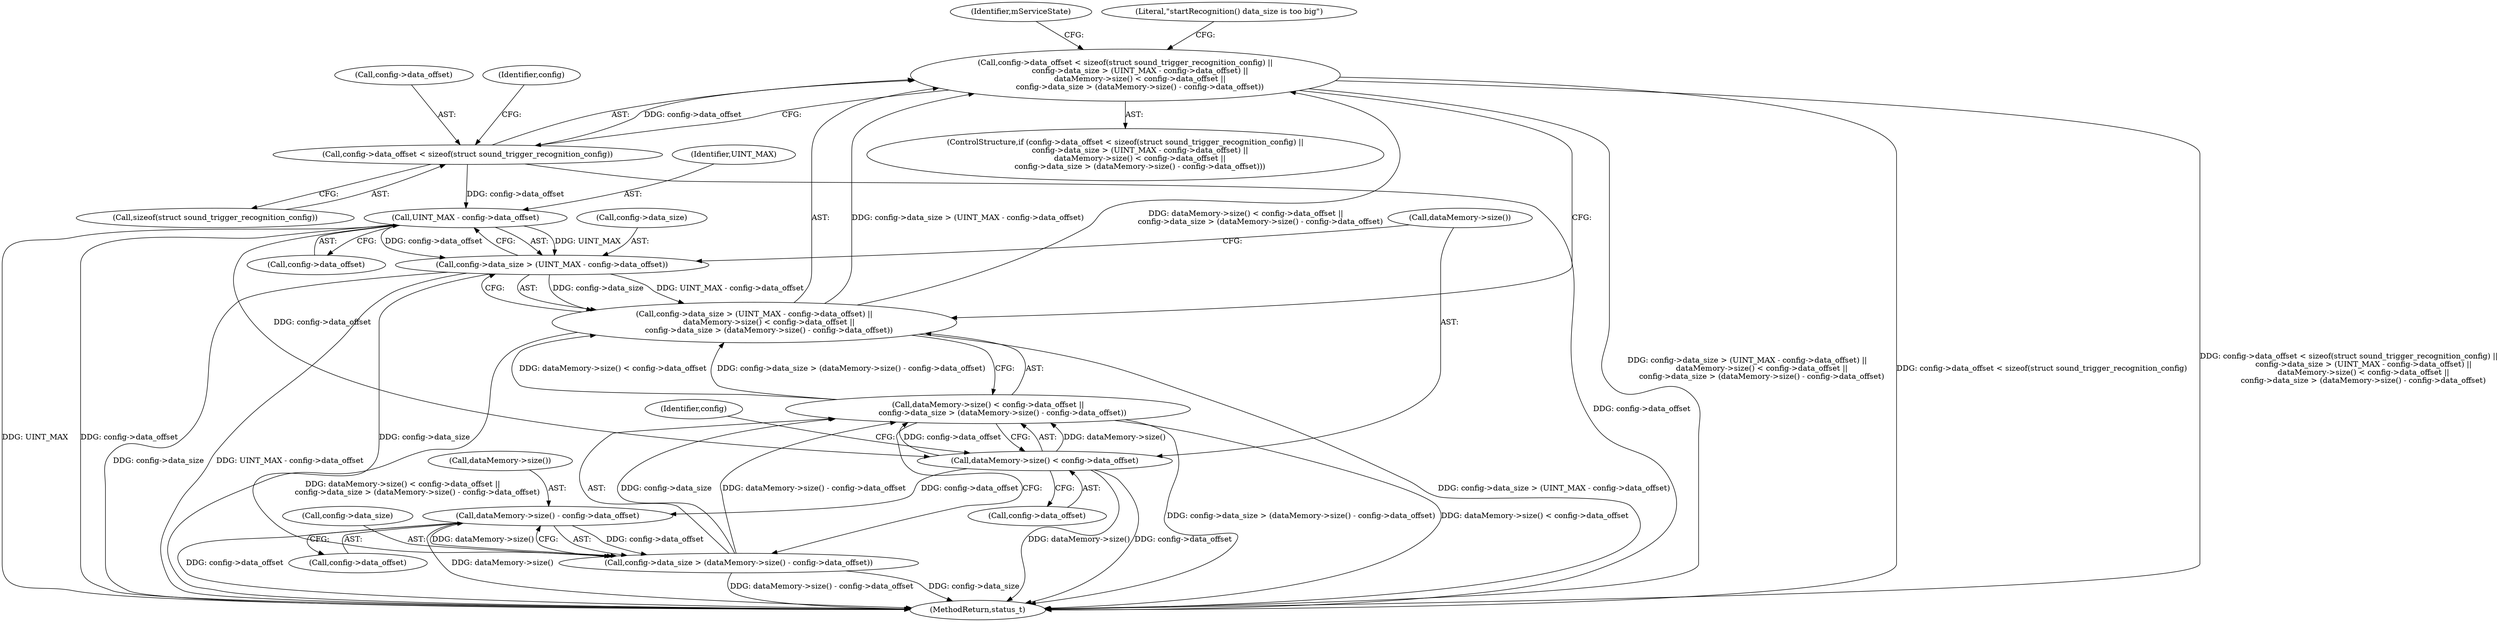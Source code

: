 digraph "0_Android_035cb12f392860113dce96116a5150e2fde6f0cc_0@API" {
"1000133" [label="(Call,config->data_offset < sizeof(struct sound_trigger_recognition_config) ||\n            config->data_size > (UINT_MAX - config->data_offset) ||\n            dataMemory->size() < config->data_offset ||\n            config->data_size > (dataMemory->size() - config->data_offset))"];
"1000134" [label="(Call,config->data_offset < sizeof(struct sound_trigger_recognition_config))"];
"1000140" [label="(Call,config->data_size > (UINT_MAX - config->data_offset) ||\n            dataMemory->size() < config->data_offset ||\n            config->data_size > (dataMemory->size() - config->data_offset))"];
"1000141" [label="(Call,config->data_size > (UINT_MAX - config->data_offset))"];
"1000145" [label="(Call,UINT_MAX - config->data_offset)"];
"1000150" [label="(Call,dataMemory->size() < config->data_offset ||\n            config->data_size > (dataMemory->size() - config->data_offset))"];
"1000151" [label="(Call,dataMemory->size() < config->data_offset)"];
"1000156" [label="(Call,config->data_size > (dataMemory->size() - config->data_offset))"];
"1000160" [label="(Call,dataMemory->size() - config->data_offset)"];
"1000157" [label="(Call,config->data_size)"];
"1000141" [label="(Call,config->data_size > (UINT_MAX - config->data_offset))"];
"1000162" [label="(Call,config->data_offset)"];
"1000142" [label="(Call,config->data_size)"];
"1000138" [label="(Call,sizeof(struct sound_trigger_recognition_config))"];
"1000140" [label="(Call,config->data_size > (UINT_MAX - config->data_offset) ||\n            dataMemory->size() < config->data_offset ||\n            config->data_size > (dataMemory->size() - config->data_offset))"];
"1000153" [label="(Call,config->data_offset)"];
"1000156" [label="(Call,config->data_size > (dataMemory->size() - config->data_offset))"];
"1000173" [label="(Identifier,mServiceState)"];
"1000161" [label="(Call,dataMemory->size())"];
"1000135" [label="(Call,config->data_offset)"];
"1000150" [label="(Call,dataMemory->size() < config->data_offset ||\n            config->data_size > (dataMemory->size() - config->data_offset))"];
"1000151" [label="(Call,dataMemory->size() < config->data_offset)"];
"1000147" [label="(Call,config->data_offset)"];
"1000160" [label="(Call,dataMemory->size() - config->data_offset)"];
"1000240" [label="(MethodReturn,status_t)"];
"1000133" [label="(Call,config->data_offset < sizeof(struct sound_trigger_recognition_config) ||\n            config->data_size > (UINT_MAX - config->data_offset) ||\n            dataMemory->size() < config->data_offset ||\n            config->data_size > (dataMemory->size() - config->data_offset))"];
"1000134" [label="(Call,config->data_offset < sizeof(struct sound_trigger_recognition_config))"];
"1000145" [label="(Call,UINT_MAX - config->data_offset)"];
"1000152" [label="(Call,dataMemory->size())"];
"1000132" [label="(ControlStructure,if (config->data_offset < sizeof(struct sound_trigger_recognition_config) ||\n            config->data_size > (UINT_MAX - config->data_offset) ||\n            dataMemory->size() < config->data_offset ||\n            config->data_size > (dataMemory->size() - config->data_offset)))"];
"1000158" [label="(Identifier,config)"];
"1000167" [label="(Literal,\"startRecognition() data_size is too big\")"];
"1000146" [label="(Identifier,UINT_MAX)"];
"1000143" [label="(Identifier,config)"];
"1000133" -> "1000132"  [label="AST: "];
"1000133" -> "1000134"  [label="CFG: "];
"1000133" -> "1000140"  [label="CFG: "];
"1000134" -> "1000133"  [label="AST: "];
"1000140" -> "1000133"  [label="AST: "];
"1000167" -> "1000133"  [label="CFG: "];
"1000173" -> "1000133"  [label="CFG: "];
"1000133" -> "1000240"  [label="DDG: config->data_size > (UINT_MAX - config->data_offset) ||\n            dataMemory->size() < config->data_offset ||\n            config->data_size > (dataMemory->size() - config->data_offset)"];
"1000133" -> "1000240"  [label="DDG: config->data_offset < sizeof(struct sound_trigger_recognition_config)"];
"1000133" -> "1000240"  [label="DDG: config->data_offset < sizeof(struct sound_trigger_recognition_config) ||\n            config->data_size > (UINT_MAX - config->data_offset) ||\n            dataMemory->size() < config->data_offset ||\n            config->data_size > (dataMemory->size() - config->data_offset)"];
"1000134" -> "1000133"  [label="DDG: config->data_offset"];
"1000140" -> "1000133"  [label="DDG: config->data_size > (UINT_MAX - config->data_offset)"];
"1000140" -> "1000133"  [label="DDG: dataMemory->size() < config->data_offset ||\n            config->data_size > (dataMemory->size() - config->data_offset)"];
"1000134" -> "1000138"  [label="CFG: "];
"1000135" -> "1000134"  [label="AST: "];
"1000138" -> "1000134"  [label="AST: "];
"1000143" -> "1000134"  [label="CFG: "];
"1000134" -> "1000240"  [label="DDG: config->data_offset"];
"1000134" -> "1000145"  [label="DDG: config->data_offset"];
"1000140" -> "1000141"  [label="CFG: "];
"1000140" -> "1000150"  [label="CFG: "];
"1000141" -> "1000140"  [label="AST: "];
"1000150" -> "1000140"  [label="AST: "];
"1000140" -> "1000240"  [label="DDG: dataMemory->size() < config->data_offset ||\n            config->data_size > (dataMemory->size() - config->data_offset)"];
"1000140" -> "1000240"  [label="DDG: config->data_size > (UINT_MAX - config->data_offset)"];
"1000141" -> "1000140"  [label="DDG: config->data_size"];
"1000141" -> "1000140"  [label="DDG: UINT_MAX - config->data_offset"];
"1000150" -> "1000140"  [label="DDG: dataMemory->size() < config->data_offset"];
"1000150" -> "1000140"  [label="DDG: config->data_size > (dataMemory->size() - config->data_offset)"];
"1000141" -> "1000145"  [label="CFG: "];
"1000142" -> "1000141"  [label="AST: "];
"1000145" -> "1000141"  [label="AST: "];
"1000152" -> "1000141"  [label="CFG: "];
"1000141" -> "1000240"  [label="DDG: config->data_size"];
"1000141" -> "1000240"  [label="DDG: UINT_MAX - config->data_offset"];
"1000145" -> "1000141"  [label="DDG: UINT_MAX"];
"1000145" -> "1000141"  [label="DDG: config->data_offset"];
"1000141" -> "1000156"  [label="DDG: config->data_size"];
"1000145" -> "1000147"  [label="CFG: "];
"1000146" -> "1000145"  [label="AST: "];
"1000147" -> "1000145"  [label="AST: "];
"1000145" -> "1000240"  [label="DDG: UINT_MAX"];
"1000145" -> "1000240"  [label="DDG: config->data_offset"];
"1000145" -> "1000151"  [label="DDG: config->data_offset"];
"1000150" -> "1000151"  [label="CFG: "];
"1000150" -> "1000156"  [label="CFG: "];
"1000151" -> "1000150"  [label="AST: "];
"1000156" -> "1000150"  [label="AST: "];
"1000150" -> "1000240"  [label="DDG: dataMemory->size() < config->data_offset"];
"1000150" -> "1000240"  [label="DDG: config->data_size > (dataMemory->size() - config->data_offset)"];
"1000151" -> "1000150"  [label="DDG: dataMemory->size()"];
"1000151" -> "1000150"  [label="DDG: config->data_offset"];
"1000156" -> "1000150"  [label="DDG: config->data_size"];
"1000156" -> "1000150"  [label="DDG: dataMemory->size() - config->data_offset"];
"1000151" -> "1000153"  [label="CFG: "];
"1000152" -> "1000151"  [label="AST: "];
"1000153" -> "1000151"  [label="AST: "];
"1000158" -> "1000151"  [label="CFG: "];
"1000151" -> "1000240"  [label="DDG: dataMemory->size()"];
"1000151" -> "1000240"  [label="DDG: config->data_offset"];
"1000151" -> "1000160"  [label="DDG: config->data_offset"];
"1000156" -> "1000160"  [label="CFG: "];
"1000157" -> "1000156"  [label="AST: "];
"1000160" -> "1000156"  [label="AST: "];
"1000156" -> "1000240"  [label="DDG: config->data_size"];
"1000156" -> "1000240"  [label="DDG: dataMemory->size() - config->data_offset"];
"1000160" -> "1000156"  [label="DDG: dataMemory->size()"];
"1000160" -> "1000156"  [label="DDG: config->data_offset"];
"1000160" -> "1000162"  [label="CFG: "];
"1000161" -> "1000160"  [label="AST: "];
"1000162" -> "1000160"  [label="AST: "];
"1000160" -> "1000240"  [label="DDG: config->data_offset"];
"1000160" -> "1000240"  [label="DDG: dataMemory->size()"];
}
